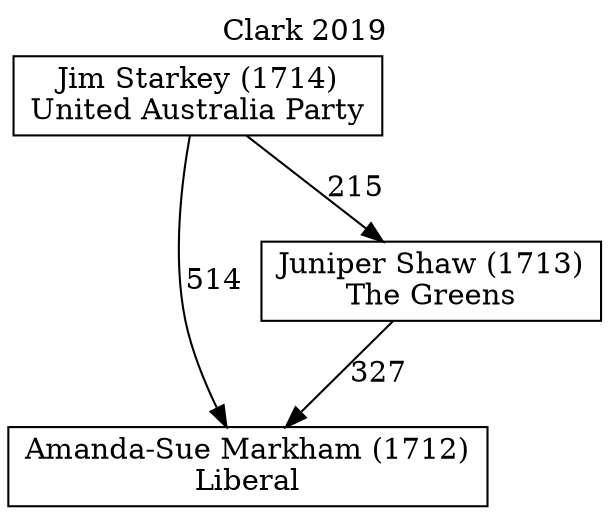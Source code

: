 // House preference flow
digraph "Amanda-Sue Markham (1712)_Clark_2019" {
	graph [label="Clark 2019" labelloc=t mclimit=10]
	node [shape=box]
	"Amanda-Sue Markham (1712)" [label="Amanda-Sue Markham (1712)
Liberal"]
	"Juniper Shaw (1713)" [label="Juniper Shaw (1713)
The Greens"]
	"Jim Starkey (1714)" [label="Jim Starkey (1714)
United Australia Party"]
	"Juniper Shaw (1713)" -> "Amanda-Sue Markham (1712)" [label=327]
	"Jim Starkey (1714)" -> "Juniper Shaw (1713)" [label=215]
	"Jim Starkey (1714)" -> "Amanda-Sue Markham (1712)" [label=514]
}
